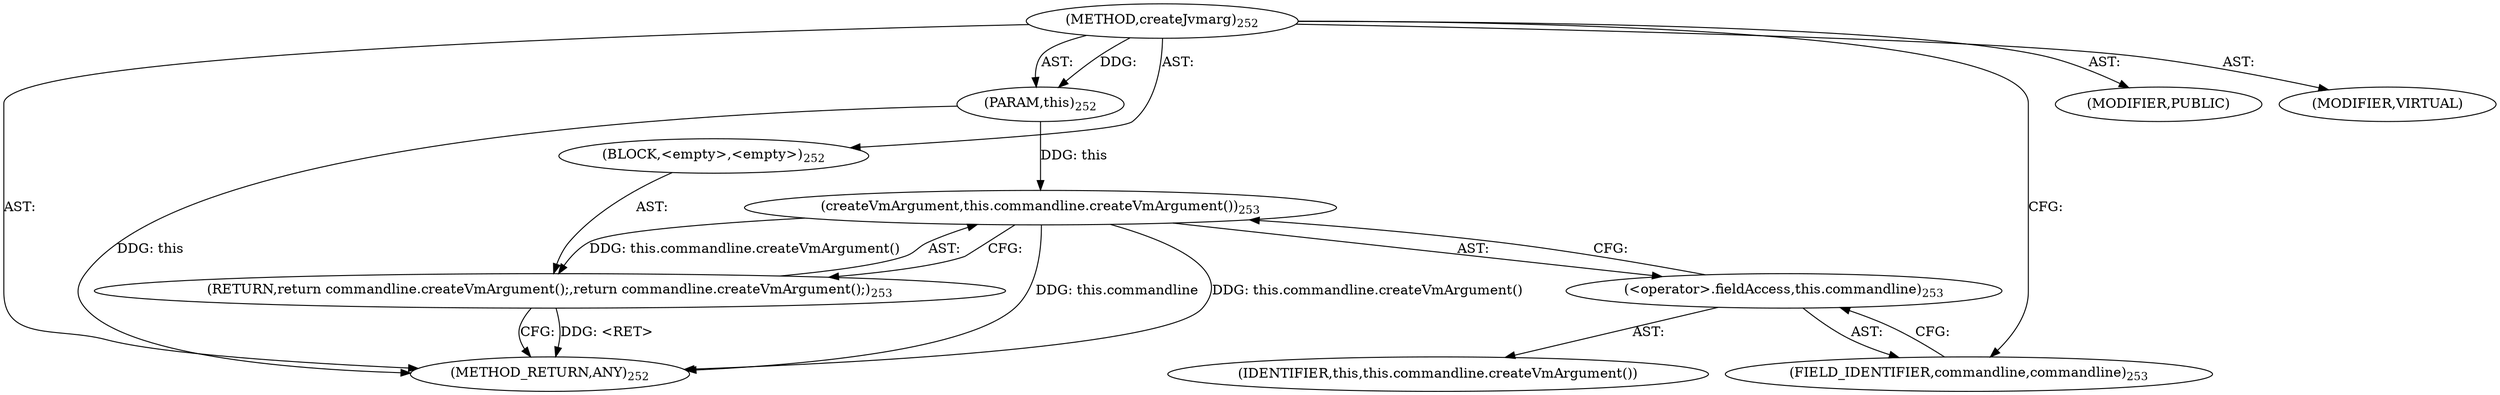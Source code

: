 digraph "createJvmarg" {  
"111669149711" [label = <(METHOD,createJvmarg)<SUB>252</SUB>> ]
"115964117027" [label = <(PARAM,this)<SUB>252</SUB>> ]
"25769803793" [label = <(BLOCK,&lt;empty&gt;,&lt;empty&gt;)<SUB>252</SUB>> ]
"146028888065" [label = <(RETURN,return commandline.createVmArgument();,return commandline.createVmArgument();)<SUB>253</SUB>> ]
"30064771136" [label = <(createVmArgument,this.commandline.createVmArgument())<SUB>253</SUB>> ]
"30064771137" [label = <(&lt;operator&gt;.fieldAccess,this.commandline)<SUB>253</SUB>> ]
"68719476808" [label = <(IDENTIFIER,this,this.commandline.createVmArgument())> ]
"55834574871" [label = <(FIELD_IDENTIFIER,commandline,commandline)<SUB>253</SUB>> ]
"133143986220" [label = <(MODIFIER,PUBLIC)> ]
"133143986221" [label = <(MODIFIER,VIRTUAL)> ]
"128849018895" [label = <(METHOD_RETURN,ANY)<SUB>252</SUB>> ]
  "111669149711" -> "115964117027"  [ label = "AST: "] 
  "111669149711" -> "25769803793"  [ label = "AST: "] 
  "111669149711" -> "133143986220"  [ label = "AST: "] 
  "111669149711" -> "133143986221"  [ label = "AST: "] 
  "111669149711" -> "128849018895"  [ label = "AST: "] 
  "25769803793" -> "146028888065"  [ label = "AST: "] 
  "146028888065" -> "30064771136"  [ label = "AST: "] 
  "30064771136" -> "30064771137"  [ label = "AST: "] 
  "30064771137" -> "68719476808"  [ label = "AST: "] 
  "30064771137" -> "55834574871"  [ label = "AST: "] 
  "146028888065" -> "128849018895"  [ label = "CFG: "] 
  "30064771136" -> "146028888065"  [ label = "CFG: "] 
  "30064771137" -> "30064771136"  [ label = "CFG: "] 
  "55834574871" -> "30064771137"  [ label = "CFG: "] 
  "111669149711" -> "55834574871"  [ label = "CFG: "] 
  "146028888065" -> "128849018895"  [ label = "DDG: &lt;RET&gt;"] 
  "115964117027" -> "128849018895"  [ label = "DDG: this"] 
  "30064771136" -> "128849018895"  [ label = "DDG: this.commandline"] 
  "30064771136" -> "128849018895"  [ label = "DDG: this.commandline.createVmArgument()"] 
  "111669149711" -> "115964117027"  [ label = "DDG: "] 
  "30064771136" -> "146028888065"  [ label = "DDG: this.commandline.createVmArgument()"] 
  "115964117027" -> "30064771136"  [ label = "DDG: this"] 
}
